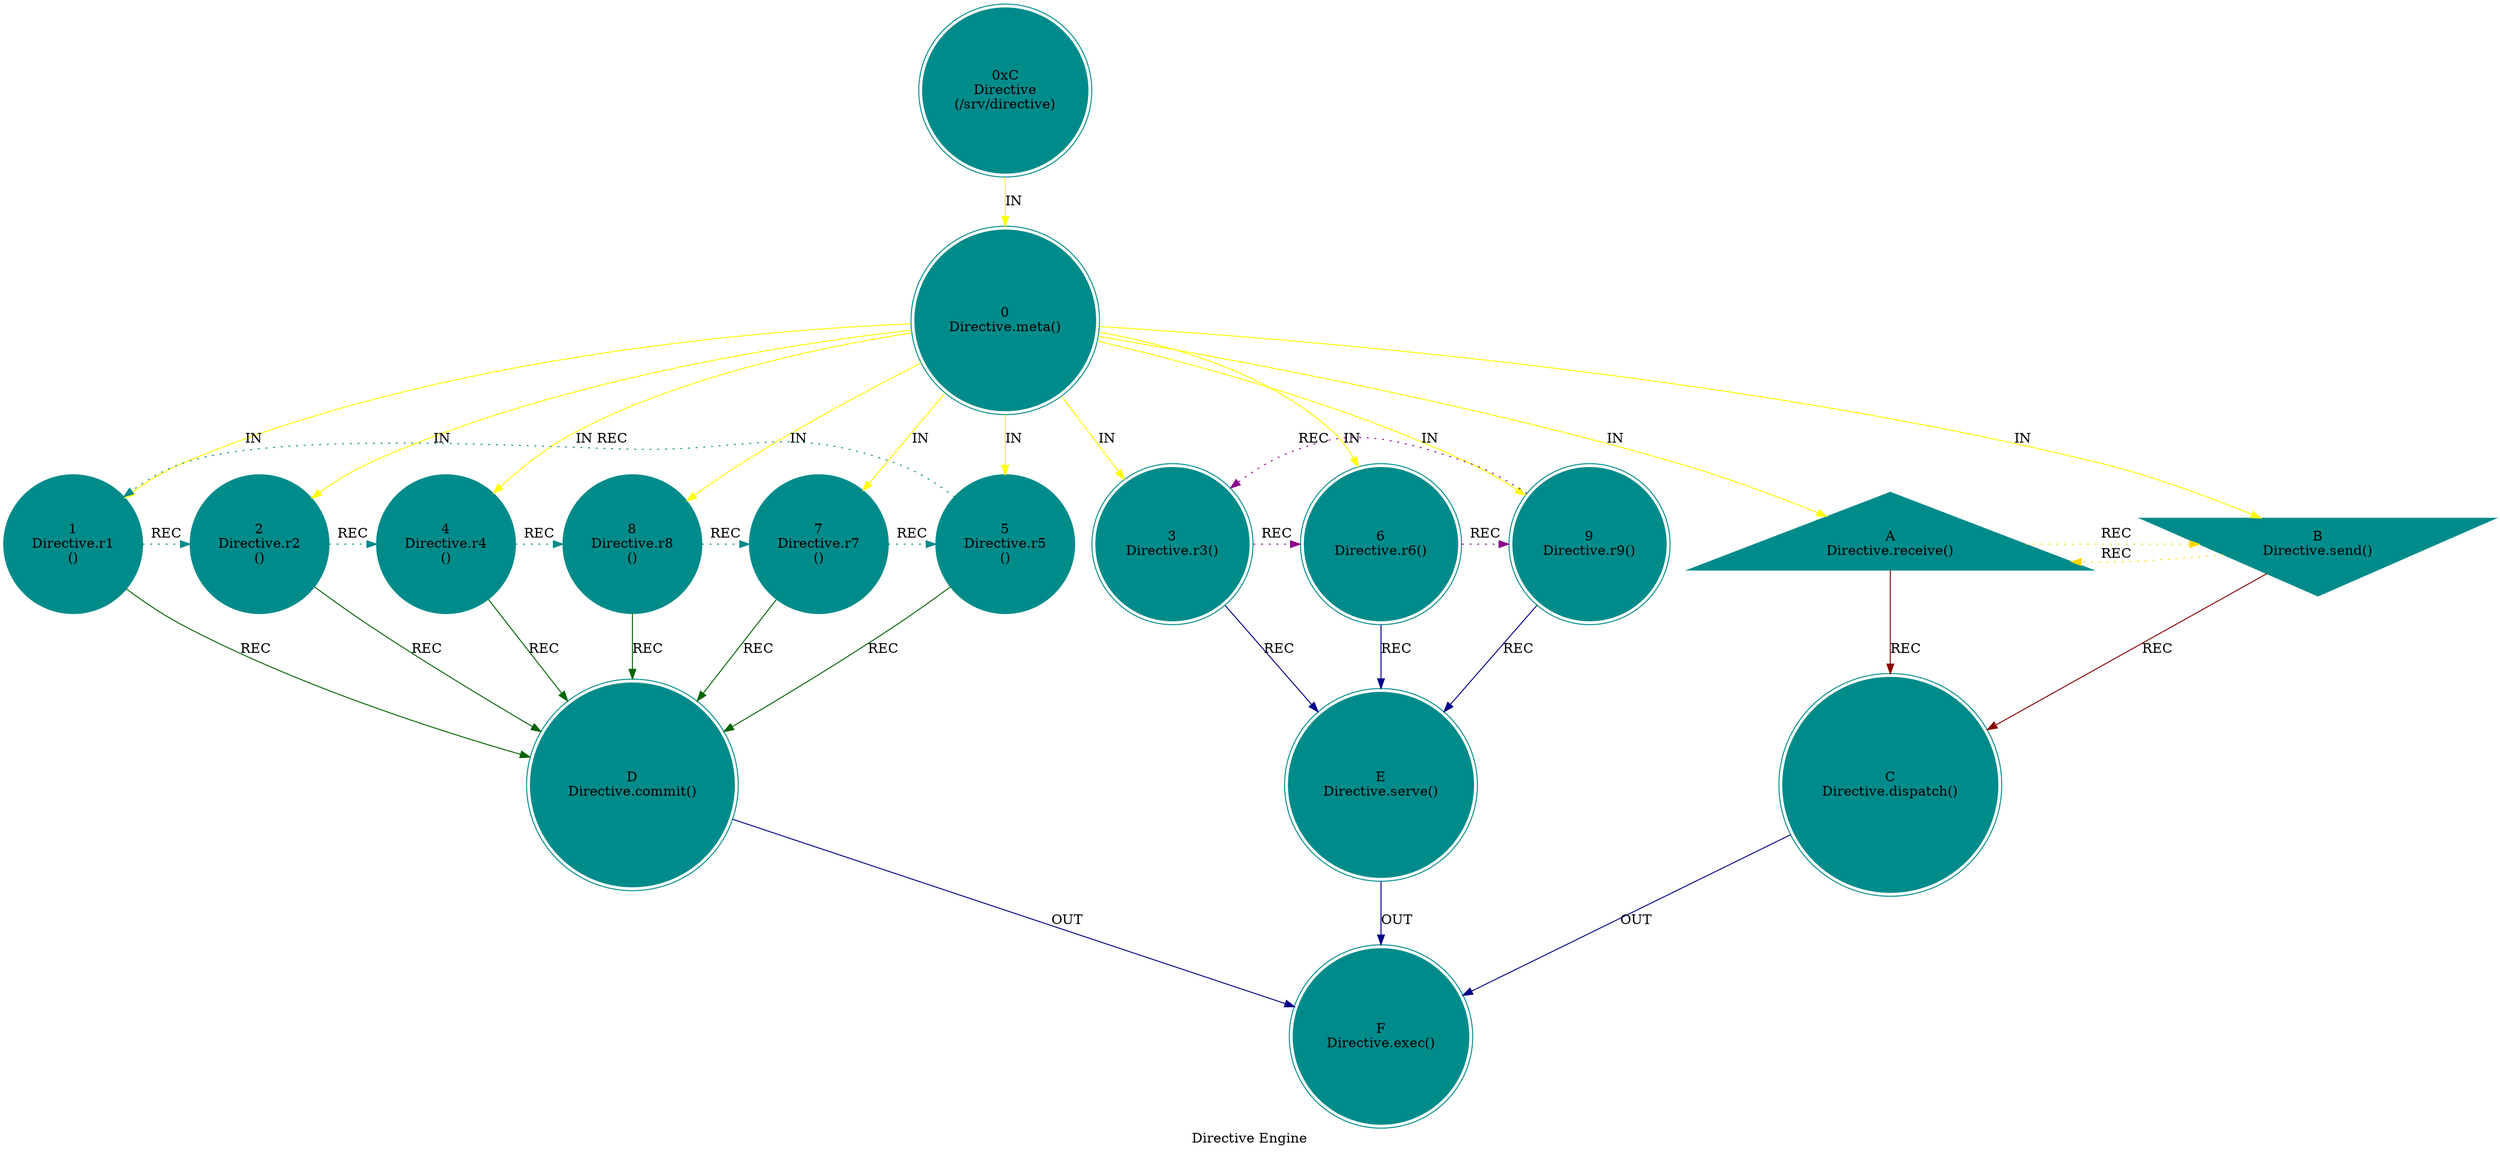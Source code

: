 digraph DirectiveEngine {
    label = "Directive Engine";
    style = filled;
    color = red;
    comment = "";
    node [shape = circle; style = filled; color = darkcyan;];
    
    spark_c_mythos_t [label = "0xC\nDirective\n(/srv/directive)";shape = doublecircle;];
    
    // r0::meta();r1,r2,r4,r8,r7,r5;r3,r6,r;ra::receive(),rb::send(),rc::dispatch(),rd::commit(),re::serve(),rf::exec()
    spark_0_directive_t [label = "0\nDirective.meta()";shape = doublecircle;comment = "";];
    spark_1_directive_t [label = "1\nDirective.r1\n()";shape = circle;comment = "";];
    spark_2_directive_t [label = "2\nDirective.r2\n()";shape = circle;comment = "";];
    spark_4_directive_t [label = "4\nDirective.r4\n()";shape = circle;comment = "";];
    spark_8_directive_t [label = "8\nDirective.r8\n()";shape = circle;comment = "";];
    spark_7_directive_t [label = "7\nDirective.r7\n()";shape = circle;comment = "";];
    spark_5_directive_t [label = "5\nDirective.r5\n()";shape = circle;comment = "";];
    spark_3_directive_t [label = "3\nDirective.r3()";shape = doublecircle;comment = "";];
    spark_6_directive_t [label = "6\nDirective.r6()";shape = doublecircle;comment = "";];
    spark_9_directive_t [label = "9\nDirective.r9()";shape = doublecircle;comment = "";];
    spark_a_directive_t [label = "A\nDirective.receive()";shape = triangle;comment = "";];
    spark_b_directive_t [label = "B\nDirective.send()";shape = invtriangle;comment = "";];
    spark_c_directive_t [label = "C\nDirective.dispatch()";shape = doublecircle;comment = "";];
    spark_d_directive_t [label = "D\nDirective.commit()";shape = doublecircle;comment = "";];
    spark_e_directive_t [label = "E\nDirective.serve()";shape = doublecircle;comment = "`/srv/directive`";];
    spark_f_directive_t [label = "F\nDirective.exec()";shape = doublecircle;comment = "";];
    
    // IN = Input
    // OUT = Output
    // REC = Recursion
    spark_c_mythos_t -> spark_0_directive_t -> {spark_a_directive_t spark_b_directive_t spark_1_directive_t spark_2_directive_t spark_3_directive_t spark_4_directive_t spark_5_directive_t spark_6_directive_t spark_7_directive_t spark_8_directive_t spark_9_directive_t} [label = "IN"; color = yellow; comment = "";];
    
    {spark_a_directive_t spark_b_directive_t} -> spark_c_directive_t [label = "REC"; color = darkred; comment = "";];
    {spark_1_directive_t spark_2_directive_t spark_4_directive_t spark_8_directive_t spark_7_directive_t spark_5_directive_t} -> spark_d_directive_t [label = "REC"; color = darkgreen; comment = "";];
    {spark_3_directive_t spark_6_directive_t spark_9_directive_t} -> spark_e_directive_t [label = "REC"; color = darkblue; comment = "";];
    
    spark_1_directive_t -> spark_2_directive_t -> spark_4_directive_t -> spark_8_directive_t -> spark_7_directive_t -> spark_5_directive_t -> spark_1_directive_t [label = "REC"; color = darkcyan; comment = ""; style = dotted; constraint = false;];
    spark_3_directive_t -> spark_6_directive_t -> spark_9_directive_t -> spark_3_directive_t [label = "REC"; color = darkmagenta; comment = ""; style = dotted; constraint = false;];
    spark_a_directive_t -> spark_b_directive_t -> spark_a_directive_t [label = "REC"; color = gold; comment = ""; style = dotted; constraint = false;];
    
    {spark_c_directive_t spark_d_directive_t spark_e_directive_t} -> spark_f_directive_t [label = "OUT"; color = darkblue; comment = "";];
}